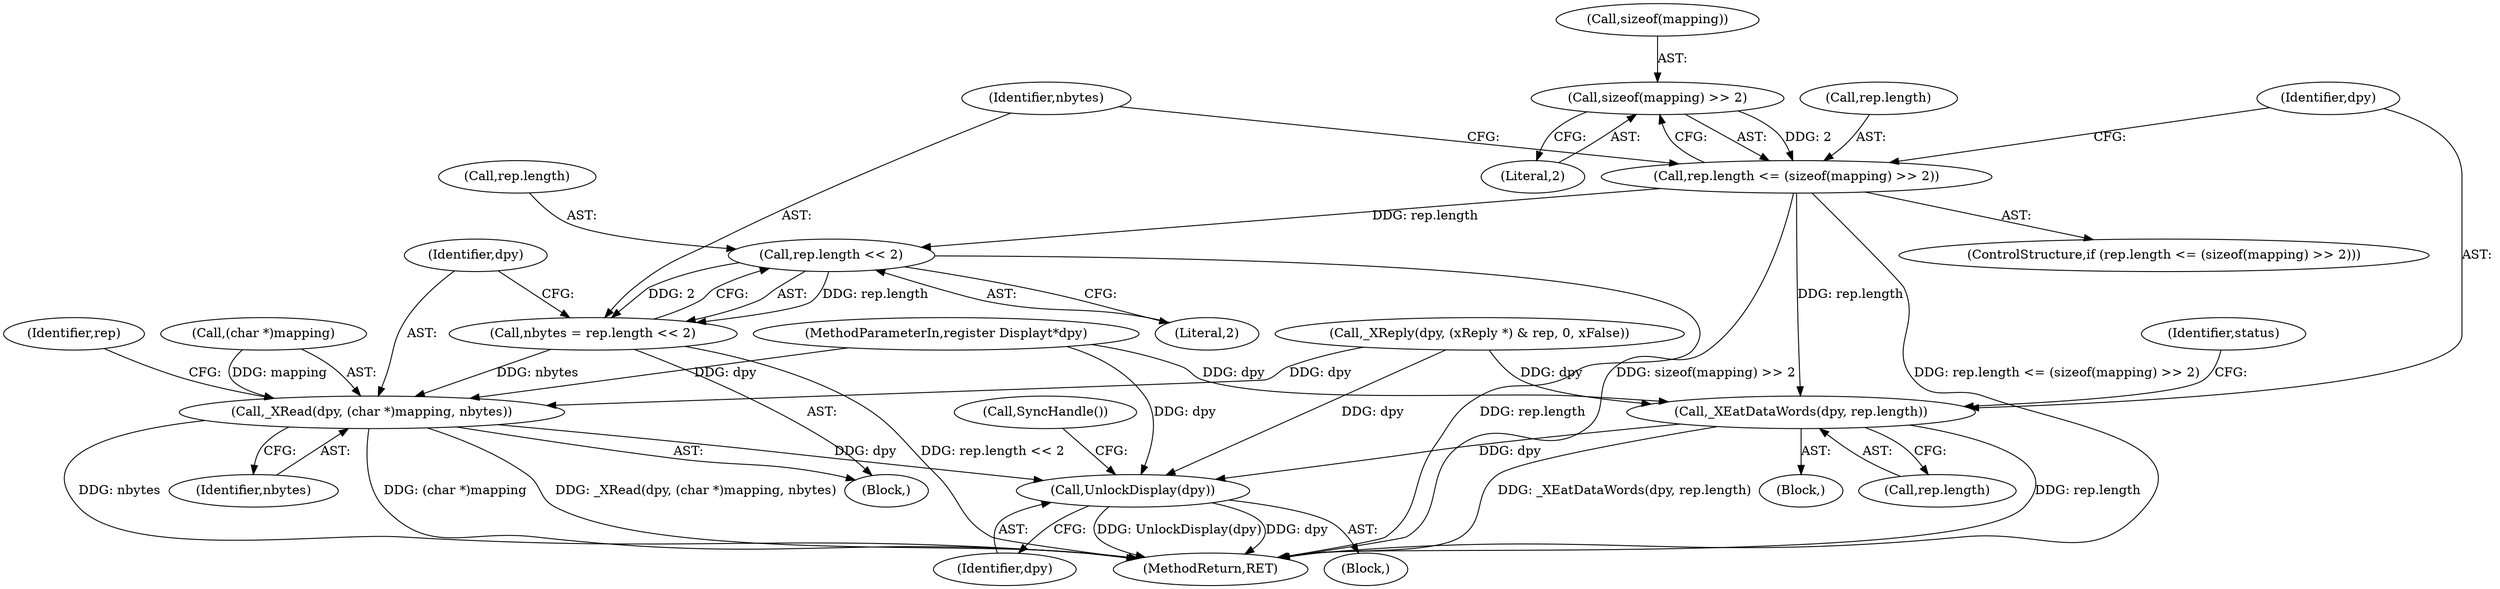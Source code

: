 digraph "0_libXi_19a9cd607de73947fcfb104682f203ffe4e1f4e5@API" {
"1000175" [label="(Call,sizeof(mapping) >> 2)"];
"1000171" [label="(Call,rep.length <= (sizeof(mapping) >> 2))"];
"1000183" [label="(Call,rep.length << 2)"];
"1000181" [label="(Call,nbytes = rep.length << 2)"];
"1000188" [label="(Call,_XRead(dpy, (char *)mapping, nbytes))"];
"1000227" [label="(Call,UnlockDisplay(dpy))"];
"1000215" [label="(Call,_XEatDataWords(dpy, rep.length))"];
"1000175" [label="(Call,sizeof(mapping) >> 2)"];
"1000157" [label="(Call,_XReply(dpy, (xReply *) & rep, 0, xFalse))"];
"1000228" [label="(Identifier,dpy)"];
"1000183" [label="(Call,rep.length << 2)"];
"1000227" [label="(Call,UnlockDisplay(dpy))"];
"1000170" [label="(ControlStructure,if (rep.length <= (sizeof(mapping) >> 2)))"];
"1000176" [label="(Call,sizeof(mapping))"];
"1000216" [label="(Identifier,dpy)"];
"1000232" [label="(MethodReturn,RET)"];
"1000106" [label="(Block,)"];
"1000229" [label="(Call,SyncHandle())"];
"1000221" [label="(Identifier,status)"];
"1000184" [label="(Call,rep.length)"];
"1000193" [label="(Identifier,nbytes)"];
"1000187" [label="(Literal,2)"];
"1000189" [label="(Identifier,dpy)"];
"1000196" [label="(Identifier,rep)"];
"1000102" [label="(MethodParameterIn,register Display\t*dpy)"];
"1000178" [label="(Literal,2)"];
"1000214" [label="(Block,)"];
"1000217" [label="(Call,rep.length)"];
"1000171" [label="(Call,rep.length <= (sizeof(mapping) >> 2))"];
"1000188" [label="(Call,_XRead(dpy, (char *)mapping, nbytes))"];
"1000181" [label="(Call,nbytes = rep.length << 2)"];
"1000182" [label="(Identifier,nbytes)"];
"1000179" [label="(Block,)"];
"1000190" [label="(Call,(char *)mapping)"];
"1000172" [label="(Call,rep.length)"];
"1000215" [label="(Call,_XEatDataWords(dpy, rep.length))"];
"1000175" -> "1000171"  [label="AST: "];
"1000175" -> "1000178"  [label="CFG: "];
"1000176" -> "1000175"  [label="AST: "];
"1000178" -> "1000175"  [label="AST: "];
"1000171" -> "1000175"  [label="CFG: "];
"1000175" -> "1000171"  [label="DDG: 2"];
"1000171" -> "1000170"  [label="AST: "];
"1000172" -> "1000171"  [label="AST: "];
"1000182" -> "1000171"  [label="CFG: "];
"1000216" -> "1000171"  [label="CFG: "];
"1000171" -> "1000232"  [label="DDG: rep.length <= (sizeof(mapping) >> 2)"];
"1000171" -> "1000232"  [label="DDG: sizeof(mapping) >> 2"];
"1000171" -> "1000183"  [label="DDG: rep.length"];
"1000171" -> "1000215"  [label="DDG: rep.length"];
"1000183" -> "1000181"  [label="AST: "];
"1000183" -> "1000187"  [label="CFG: "];
"1000184" -> "1000183"  [label="AST: "];
"1000187" -> "1000183"  [label="AST: "];
"1000181" -> "1000183"  [label="CFG: "];
"1000183" -> "1000232"  [label="DDG: rep.length"];
"1000183" -> "1000181"  [label="DDG: rep.length"];
"1000183" -> "1000181"  [label="DDG: 2"];
"1000181" -> "1000179"  [label="AST: "];
"1000182" -> "1000181"  [label="AST: "];
"1000189" -> "1000181"  [label="CFG: "];
"1000181" -> "1000232"  [label="DDG: rep.length << 2"];
"1000181" -> "1000188"  [label="DDG: nbytes"];
"1000188" -> "1000179"  [label="AST: "];
"1000188" -> "1000193"  [label="CFG: "];
"1000189" -> "1000188"  [label="AST: "];
"1000190" -> "1000188"  [label="AST: "];
"1000193" -> "1000188"  [label="AST: "];
"1000196" -> "1000188"  [label="CFG: "];
"1000188" -> "1000232"  [label="DDG: (char *)mapping"];
"1000188" -> "1000232"  [label="DDG: _XRead(dpy, (char *)mapping, nbytes)"];
"1000188" -> "1000232"  [label="DDG: nbytes"];
"1000157" -> "1000188"  [label="DDG: dpy"];
"1000102" -> "1000188"  [label="DDG: dpy"];
"1000190" -> "1000188"  [label="DDG: mapping"];
"1000188" -> "1000227"  [label="DDG: dpy"];
"1000227" -> "1000106"  [label="AST: "];
"1000227" -> "1000228"  [label="CFG: "];
"1000228" -> "1000227"  [label="AST: "];
"1000229" -> "1000227"  [label="CFG: "];
"1000227" -> "1000232"  [label="DDG: UnlockDisplay(dpy)"];
"1000227" -> "1000232"  [label="DDG: dpy"];
"1000215" -> "1000227"  [label="DDG: dpy"];
"1000157" -> "1000227"  [label="DDG: dpy"];
"1000102" -> "1000227"  [label="DDG: dpy"];
"1000215" -> "1000214"  [label="AST: "];
"1000215" -> "1000217"  [label="CFG: "];
"1000216" -> "1000215"  [label="AST: "];
"1000217" -> "1000215"  [label="AST: "];
"1000221" -> "1000215"  [label="CFG: "];
"1000215" -> "1000232"  [label="DDG: rep.length"];
"1000215" -> "1000232"  [label="DDG: _XEatDataWords(dpy, rep.length)"];
"1000157" -> "1000215"  [label="DDG: dpy"];
"1000102" -> "1000215"  [label="DDG: dpy"];
}
